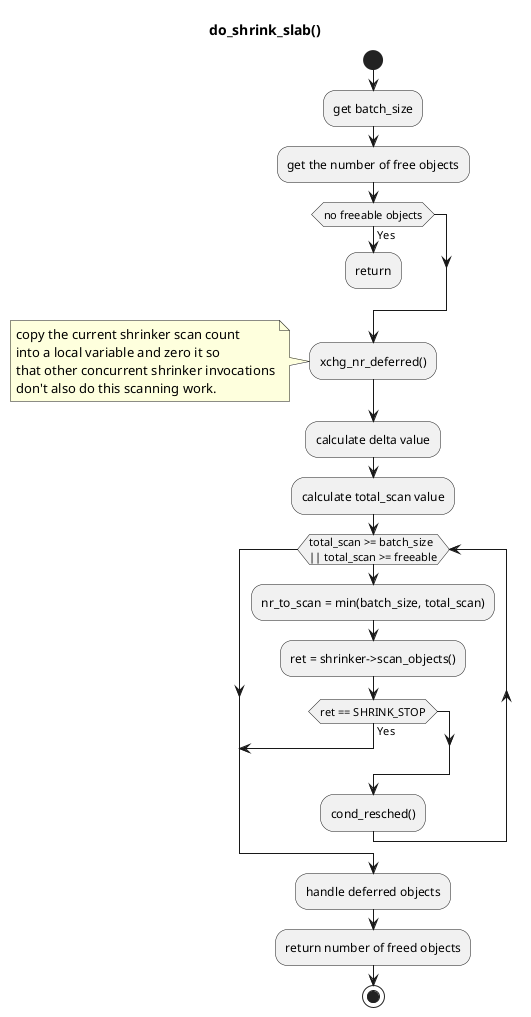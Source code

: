 @startuml

title do_shrink_slab()

start

:get batch_size;
:get the number of free objects;
if (no freeable objects) then (Yes)
    :return;
    detach
endif
:xchg_nr_deferred();
note left
    copy the current shrinker scan count
    into a local variable and zero it so
    that other concurrent shrinker invocations
    don't also do this scanning work.
end note
:calculate delta value;
:calculate total_scan value;
while (total_scan >= batch_size\n|| total_scan >= freeable)
    :nr_to_scan = min(batch_size, total_scan);
    :ret = shrinker->scan_objects();
    if (ret == SHRINK_STOP) then (Yes)
        break
    endif
    :cond_resched();
endwhile
:handle deferred objects;
:return number of freed objects;

stop

@enduml